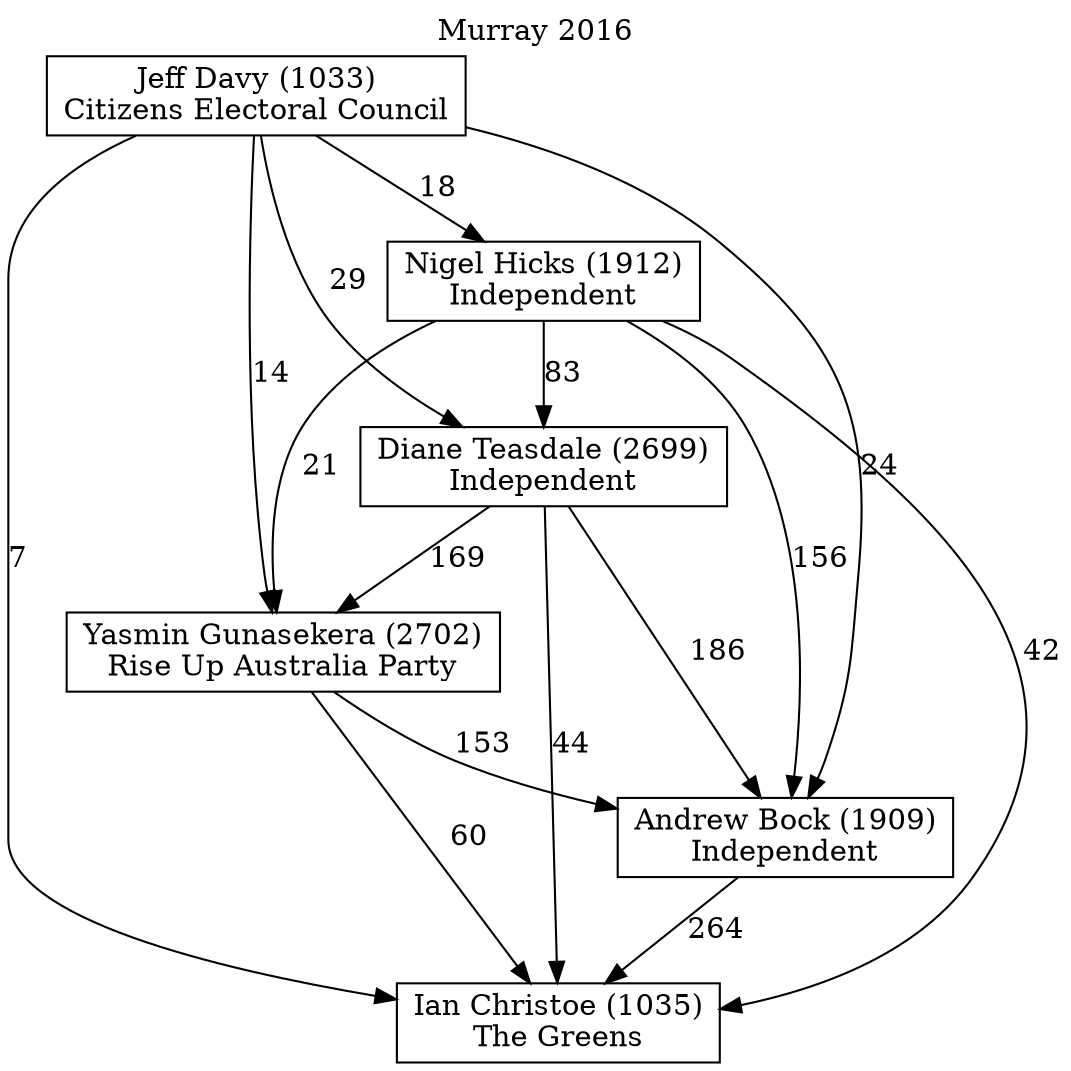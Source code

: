 // House preference flow
digraph "Ian Christoe (1035)_Murray_2016" {
	graph [label="Murray 2016" labelloc=t mclimit=10]
	node [shape=box]
	"Ian Christoe (1035)" [label="Ian Christoe (1035)
The Greens"]
	"Diane Teasdale (2699)" [label="Diane Teasdale (2699)
Independent"]
	"Jeff Davy (1033)" [label="Jeff Davy (1033)
Citizens Electoral Council"]
	"Yasmin Gunasekera (2702)" [label="Yasmin Gunasekera (2702)
Rise Up Australia Party"]
	"Nigel Hicks (1912)" [label="Nigel Hicks (1912)
Independent"]
	"Andrew Bock (1909)" [label="Andrew Bock (1909)
Independent"]
	"Yasmin Gunasekera (2702)" -> "Andrew Bock (1909)" [label=153]
	"Diane Teasdale (2699)" -> "Yasmin Gunasekera (2702)" [label=169]
	"Diane Teasdale (2699)" -> "Andrew Bock (1909)" [label=186]
	"Jeff Davy (1033)" -> "Andrew Bock (1909)" [label=24]
	"Jeff Davy (1033)" -> "Yasmin Gunasekera (2702)" [label=14]
	"Diane Teasdale (2699)" -> "Ian Christoe (1035)" [label=44]
	"Nigel Hicks (1912)" -> "Andrew Bock (1909)" [label=156]
	"Nigel Hicks (1912)" -> "Yasmin Gunasekera (2702)" [label=21]
	"Andrew Bock (1909)" -> "Ian Christoe (1035)" [label=264]
	"Jeff Davy (1033)" -> "Ian Christoe (1035)" [label=7]
	"Jeff Davy (1033)" -> "Nigel Hicks (1912)" [label=18]
	"Yasmin Gunasekera (2702)" -> "Ian Christoe (1035)" [label=60]
	"Nigel Hicks (1912)" -> "Ian Christoe (1035)" [label=42]
	"Jeff Davy (1033)" -> "Diane Teasdale (2699)" [label=29]
	"Nigel Hicks (1912)" -> "Diane Teasdale (2699)" [label=83]
}
